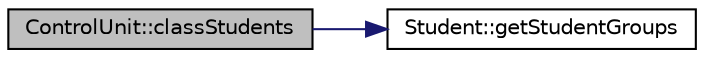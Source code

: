 digraph "ControlUnit::classStudents"
{
 // LATEX_PDF_SIZE
  edge [fontname="Helvetica",fontsize="10",labelfontname="Helvetica",labelfontsize="10"];
  node [fontname="Helvetica",fontsize="10",shape=record];
  rankdir="LR";
  Node1 [label="ControlUnit::classStudents",height=0.2,width=0.4,color="black", fillcolor="grey75", style="filled", fontcolor="black",tooltip="Displays the students from a specific class."];
  Node1 -> Node2 [color="midnightblue",fontsize="10",style="solid"];
  Node2 [label="Student::getStudentGroups",height=0.2,width=0.4,color="black", fillcolor="white", style="filled",URL="$class_student.html#ad3420b04fc1bb5dcc413bfa771db896d",tooltip="Gets all the classes the student belongs to."];
}
